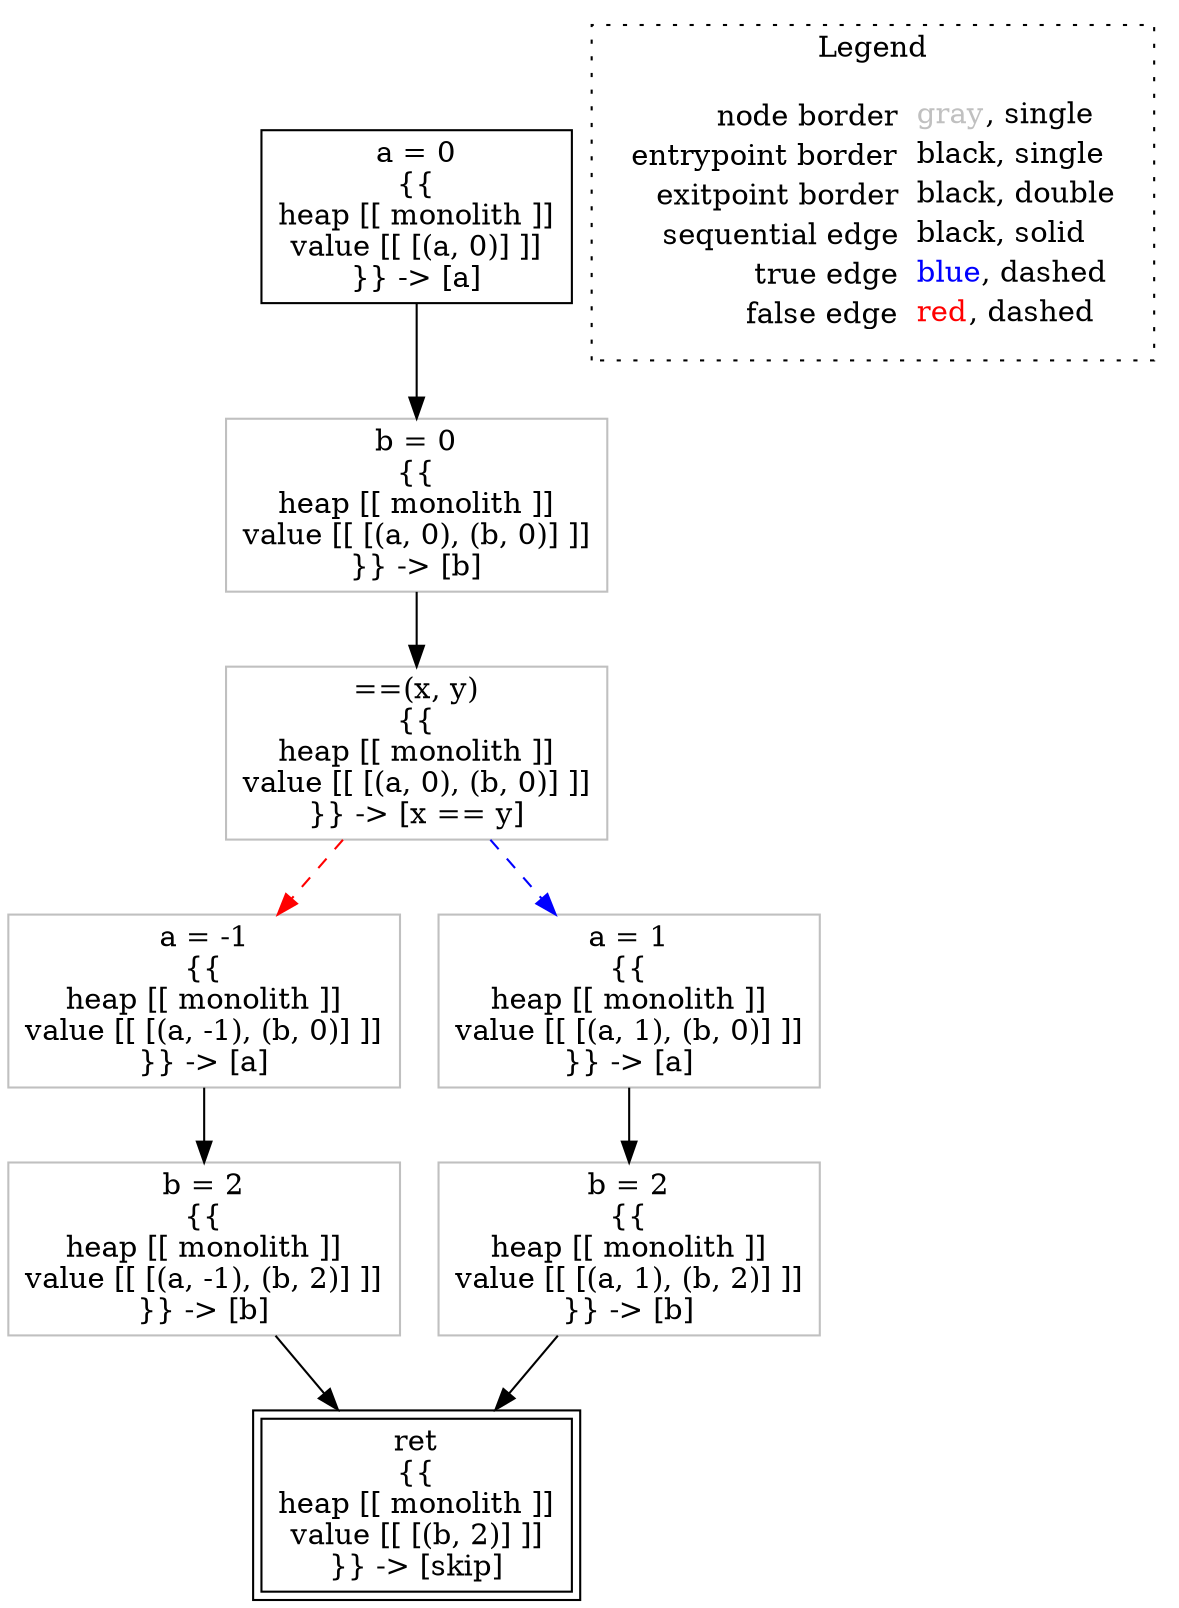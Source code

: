 digraph {
	"node0" [shape="rect",color="black",label=<a = 0<BR/>{{<BR/>heap [[ monolith ]]<BR/>value [[ [(a, 0)] ]]<BR/>}} -&gt; [a]>];
	"node1" [shape="rect",color="gray",label=<b = 0<BR/>{{<BR/>heap [[ monolith ]]<BR/>value [[ [(a, 0), (b, 0)] ]]<BR/>}} -&gt; [b]>];
	"node2" [shape="rect",color="gray",label=<b = 2<BR/>{{<BR/>heap [[ monolith ]]<BR/>value [[ [(a, 1), (b, 2)] ]]<BR/>}} -&gt; [b]>];
	"node3" [shape="rect",color="gray",label=<a = -1<BR/>{{<BR/>heap [[ monolith ]]<BR/>value [[ [(a, -1), (b, 0)] ]]<BR/>}} -&gt; [a]>];
	"node4" [shape="rect",color="gray",label=<==(x, y)<BR/>{{<BR/>heap [[ monolith ]]<BR/>value [[ [(a, 0), (b, 0)] ]]<BR/>}} -&gt; [x == y]>];
	"node5" [shape="rect",color="gray",label=<a = 1<BR/>{{<BR/>heap [[ monolith ]]<BR/>value [[ [(a, 1), (b, 0)] ]]<BR/>}} -&gt; [a]>];
	"node6" [shape="rect",color="black",peripheries="2",label=<ret<BR/>{{<BR/>heap [[ monolith ]]<BR/>value [[ [(b, 2)] ]]<BR/>}} -&gt; [skip]>];
	"node7" [shape="rect",color="gray",label=<b = 2<BR/>{{<BR/>heap [[ monolith ]]<BR/>value [[ [(a, -1), (b, 2)] ]]<BR/>}} -&gt; [b]>];
	"node1" -> "node4" [color="black"];
	"node2" -> "node6" [color="black"];
	"node3" -> "node7" [color="black"];
	"node4" -> "node3" [color="red",style="dashed"];
	"node4" -> "node5" [color="blue",style="dashed"];
	"node0" -> "node1" [color="black"];
	"node5" -> "node2" [color="black"];
	"node7" -> "node6" [color="black"];
subgraph cluster_legend {
	label="Legend";
	style=dotted;
	node [shape=plaintext];
	"legend" [label=<<table border="0" cellpadding="2" cellspacing="0" cellborder="0"><tr><td align="right">node border&nbsp;</td><td align="left"><font color="gray">gray</font>, single</td></tr><tr><td align="right">entrypoint border&nbsp;</td><td align="left"><font color="black">black</font>, single</td></tr><tr><td align="right">exitpoint border&nbsp;</td><td align="left"><font color="black">black</font>, double</td></tr><tr><td align="right">sequential edge&nbsp;</td><td align="left"><font color="black">black</font>, solid</td></tr><tr><td align="right">true edge&nbsp;</td><td align="left"><font color="blue">blue</font>, dashed</td></tr><tr><td align="right">false edge&nbsp;</td><td align="left"><font color="red">red</font>, dashed</td></tr></table>>];
}

}
